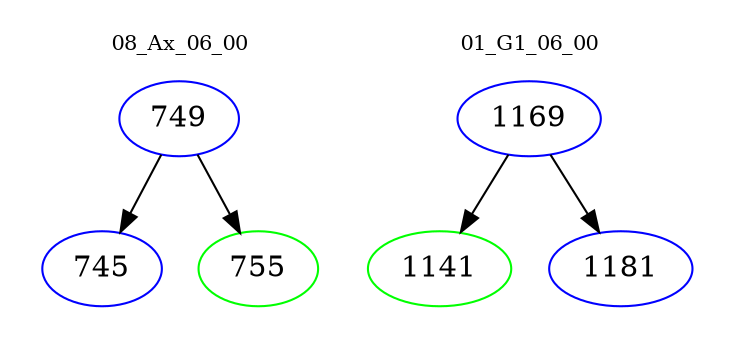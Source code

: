 digraph{
subgraph cluster_0 {
color = white
label = "08_Ax_06_00";
fontsize=10;
T0_749 [label="749", color="blue"]
T0_749 -> T0_745 [color="black"]
T0_745 [label="745", color="blue"]
T0_749 -> T0_755 [color="black"]
T0_755 [label="755", color="green"]
}
subgraph cluster_1 {
color = white
label = "01_G1_06_00";
fontsize=10;
T1_1169 [label="1169", color="blue"]
T1_1169 -> T1_1141 [color="black"]
T1_1141 [label="1141", color="green"]
T1_1169 -> T1_1181 [color="black"]
T1_1181 [label="1181", color="blue"]
}
}
